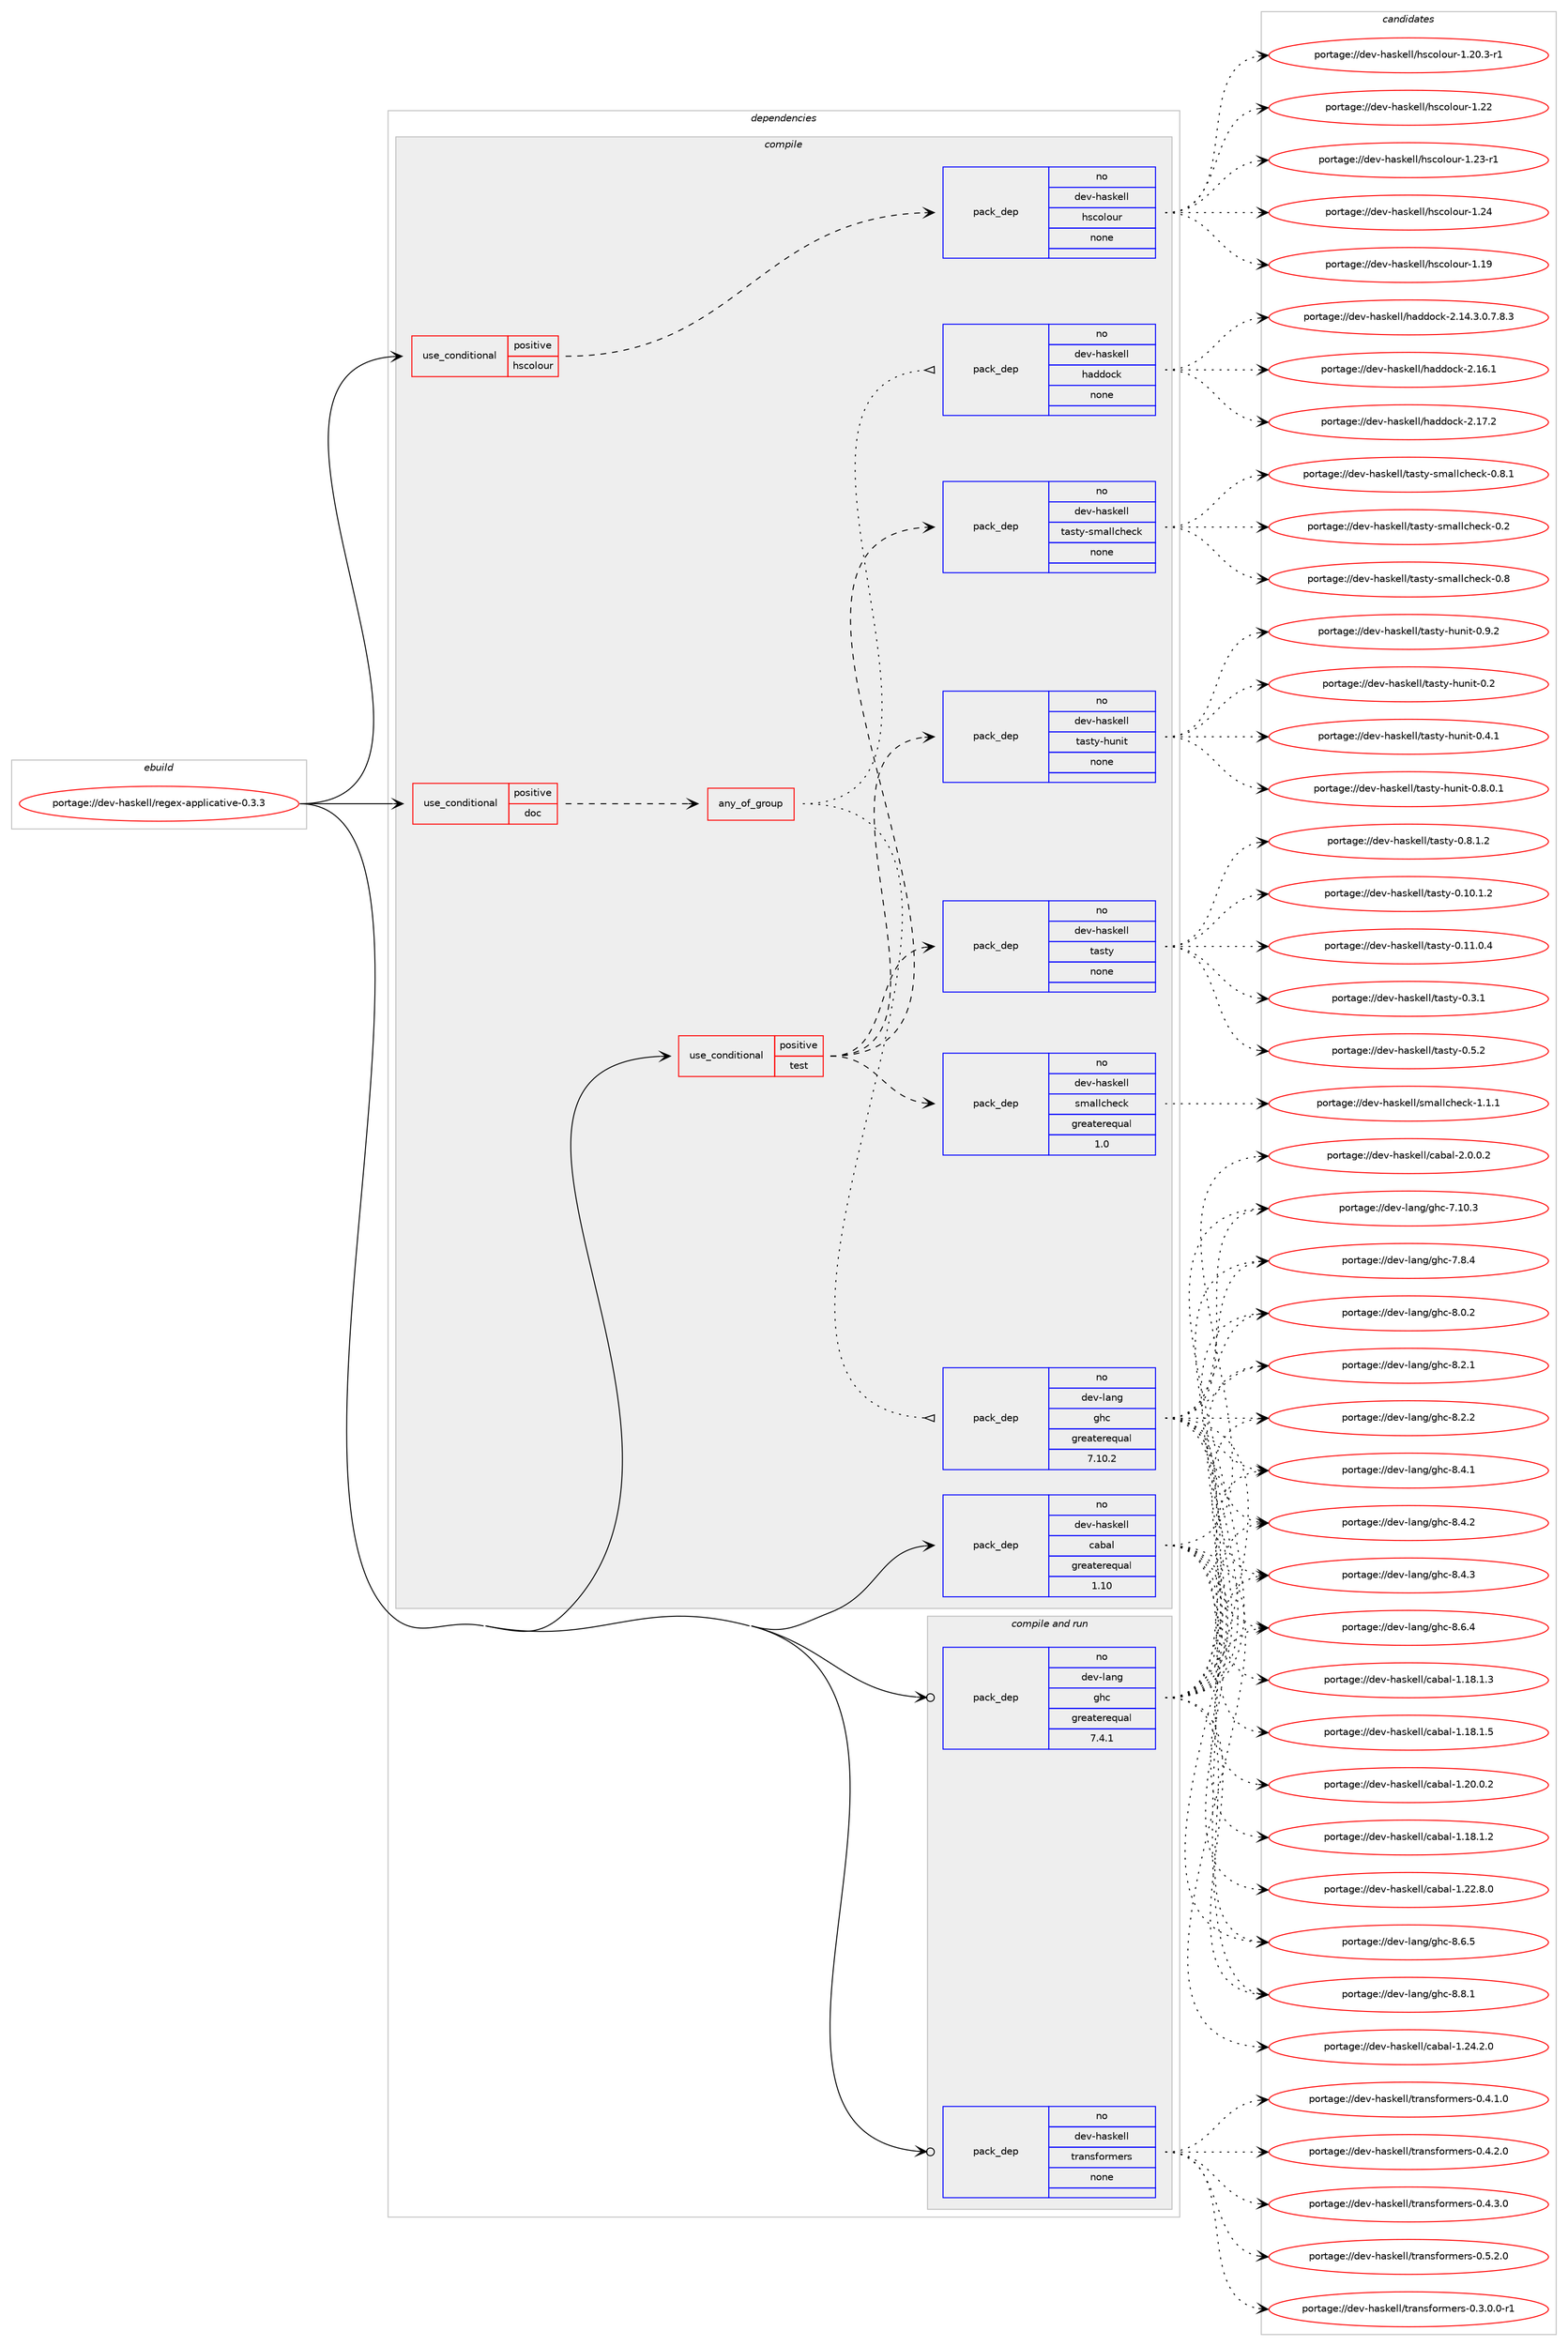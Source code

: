 digraph prolog {

# *************
# Graph options
# *************

newrank=true;
concentrate=true;
compound=true;
graph [rankdir=LR,fontname=Helvetica,fontsize=10,ranksep=1.5];#, ranksep=2.5, nodesep=0.2];
edge  [arrowhead=vee];
node  [fontname=Helvetica,fontsize=10];

# **********
# The ebuild
# **********

subgraph cluster_leftcol {
color=gray;
rank=same;
label=<<i>ebuild</i>>;
id [label="portage://dev-haskell/regex-applicative-0.3.3", color=red, width=4, href="../dev-haskell/regex-applicative-0.3.3.svg"];
}

# ****************
# The dependencies
# ****************

subgraph cluster_midcol {
color=gray;
label=<<i>dependencies</i>>;
subgraph cluster_compile {
fillcolor="#eeeeee";
style=filled;
label=<<i>compile</i>>;
subgraph cond16773 {
dependency77879 [label=<<TABLE BORDER="0" CELLBORDER="1" CELLSPACING="0" CELLPADDING="4"><TR><TD ROWSPAN="3" CELLPADDING="10">use_conditional</TD></TR><TR><TD>positive</TD></TR><TR><TD>doc</TD></TR></TABLE>>, shape=none, color=red];
subgraph any2238 {
dependency77880 [label=<<TABLE BORDER="0" CELLBORDER="1" CELLSPACING="0" CELLPADDING="4"><TR><TD CELLPADDING="10">any_of_group</TD></TR></TABLE>>, shape=none, color=red];subgraph pack58809 {
dependency77881 [label=<<TABLE BORDER="0" CELLBORDER="1" CELLSPACING="0" CELLPADDING="4" WIDTH="220"><TR><TD ROWSPAN="6" CELLPADDING="30">pack_dep</TD></TR><TR><TD WIDTH="110">no</TD></TR><TR><TD>dev-haskell</TD></TR><TR><TD>haddock</TD></TR><TR><TD>none</TD></TR><TR><TD></TD></TR></TABLE>>, shape=none, color=blue];
}
dependency77880:e -> dependency77881:w [weight=20,style="dotted",arrowhead="oinv"];
subgraph pack58810 {
dependency77882 [label=<<TABLE BORDER="0" CELLBORDER="1" CELLSPACING="0" CELLPADDING="4" WIDTH="220"><TR><TD ROWSPAN="6" CELLPADDING="30">pack_dep</TD></TR><TR><TD WIDTH="110">no</TD></TR><TR><TD>dev-lang</TD></TR><TR><TD>ghc</TD></TR><TR><TD>greaterequal</TD></TR><TR><TD>7.10.2</TD></TR></TABLE>>, shape=none, color=blue];
}
dependency77880:e -> dependency77882:w [weight=20,style="dotted",arrowhead="oinv"];
}
dependency77879:e -> dependency77880:w [weight=20,style="dashed",arrowhead="vee"];
}
id:e -> dependency77879:w [weight=20,style="solid",arrowhead="vee"];
subgraph cond16774 {
dependency77883 [label=<<TABLE BORDER="0" CELLBORDER="1" CELLSPACING="0" CELLPADDING="4"><TR><TD ROWSPAN="3" CELLPADDING="10">use_conditional</TD></TR><TR><TD>positive</TD></TR><TR><TD>hscolour</TD></TR></TABLE>>, shape=none, color=red];
subgraph pack58811 {
dependency77884 [label=<<TABLE BORDER="0" CELLBORDER="1" CELLSPACING="0" CELLPADDING="4" WIDTH="220"><TR><TD ROWSPAN="6" CELLPADDING="30">pack_dep</TD></TR><TR><TD WIDTH="110">no</TD></TR><TR><TD>dev-haskell</TD></TR><TR><TD>hscolour</TD></TR><TR><TD>none</TD></TR><TR><TD></TD></TR></TABLE>>, shape=none, color=blue];
}
dependency77883:e -> dependency77884:w [weight=20,style="dashed",arrowhead="vee"];
}
id:e -> dependency77883:w [weight=20,style="solid",arrowhead="vee"];
subgraph cond16775 {
dependency77885 [label=<<TABLE BORDER="0" CELLBORDER="1" CELLSPACING="0" CELLPADDING="4"><TR><TD ROWSPAN="3" CELLPADDING="10">use_conditional</TD></TR><TR><TD>positive</TD></TR><TR><TD>test</TD></TR></TABLE>>, shape=none, color=red];
subgraph pack58812 {
dependency77886 [label=<<TABLE BORDER="0" CELLBORDER="1" CELLSPACING="0" CELLPADDING="4" WIDTH="220"><TR><TD ROWSPAN="6" CELLPADDING="30">pack_dep</TD></TR><TR><TD WIDTH="110">no</TD></TR><TR><TD>dev-haskell</TD></TR><TR><TD>smallcheck</TD></TR><TR><TD>greaterequal</TD></TR><TR><TD>1.0</TD></TR></TABLE>>, shape=none, color=blue];
}
dependency77885:e -> dependency77886:w [weight=20,style="dashed",arrowhead="vee"];
subgraph pack58813 {
dependency77887 [label=<<TABLE BORDER="0" CELLBORDER="1" CELLSPACING="0" CELLPADDING="4" WIDTH="220"><TR><TD ROWSPAN="6" CELLPADDING="30">pack_dep</TD></TR><TR><TD WIDTH="110">no</TD></TR><TR><TD>dev-haskell</TD></TR><TR><TD>tasty</TD></TR><TR><TD>none</TD></TR><TR><TD></TD></TR></TABLE>>, shape=none, color=blue];
}
dependency77885:e -> dependency77887:w [weight=20,style="dashed",arrowhead="vee"];
subgraph pack58814 {
dependency77888 [label=<<TABLE BORDER="0" CELLBORDER="1" CELLSPACING="0" CELLPADDING="4" WIDTH="220"><TR><TD ROWSPAN="6" CELLPADDING="30">pack_dep</TD></TR><TR><TD WIDTH="110">no</TD></TR><TR><TD>dev-haskell</TD></TR><TR><TD>tasty-hunit</TD></TR><TR><TD>none</TD></TR><TR><TD></TD></TR></TABLE>>, shape=none, color=blue];
}
dependency77885:e -> dependency77888:w [weight=20,style="dashed",arrowhead="vee"];
subgraph pack58815 {
dependency77889 [label=<<TABLE BORDER="0" CELLBORDER="1" CELLSPACING="0" CELLPADDING="4" WIDTH="220"><TR><TD ROWSPAN="6" CELLPADDING="30">pack_dep</TD></TR><TR><TD WIDTH="110">no</TD></TR><TR><TD>dev-haskell</TD></TR><TR><TD>tasty-smallcheck</TD></TR><TR><TD>none</TD></TR><TR><TD></TD></TR></TABLE>>, shape=none, color=blue];
}
dependency77885:e -> dependency77889:w [weight=20,style="dashed",arrowhead="vee"];
}
id:e -> dependency77885:w [weight=20,style="solid",arrowhead="vee"];
subgraph pack58816 {
dependency77890 [label=<<TABLE BORDER="0" CELLBORDER="1" CELLSPACING="0" CELLPADDING="4" WIDTH="220"><TR><TD ROWSPAN="6" CELLPADDING="30">pack_dep</TD></TR><TR><TD WIDTH="110">no</TD></TR><TR><TD>dev-haskell</TD></TR><TR><TD>cabal</TD></TR><TR><TD>greaterequal</TD></TR><TR><TD>1.10</TD></TR></TABLE>>, shape=none, color=blue];
}
id:e -> dependency77890:w [weight=20,style="solid",arrowhead="vee"];
}
subgraph cluster_compileandrun {
fillcolor="#eeeeee";
style=filled;
label=<<i>compile and run</i>>;
subgraph pack58817 {
dependency77891 [label=<<TABLE BORDER="0" CELLBORDER="1" CELLSPACING="0" CELLPADDING="4" WIDTH="220"><TR><TD ROWSPAN="6" CELLPADDING="30">pack_dep</TD></TR><TR><TD WIDTH="110">no</TD></TR><TR><TD>dev-haskell</TD></TR><TR><TD>transformers</TD></TR><TR><TD>none</TD></TR><TR><TD></TD></TR></TABLE>>, shape=none, color=blue];
}
id:e -> dependency77891:w [weight=20,style="solid",arrowhead="odotvee"];
subgraph pack58818 {
dependency77892 [label=<<TABLE BORDER="0" CELLBORDER="1" CELLSPACING="0" CELLPADDING="4" WIDTH="220"><TR><TD ROWSPAN="6" CELLPADDING="30">pack_dep</TD></TR><TR><TD WIDTH="110">no</TD></TR><TR><TD>dev-lang</TD></TR><TR><TD>ghc</TD></TR><TR><TD>greaterequal</TD></TR><TR><TD>7.4.1</TD></TR></TABLE>>, shape=none, color=blue];
}
id:e -> dependency77892:w [weight=20,style="solid",arrowhead="odotvee"];
}
subgraph cluster_run {
fillcolor="#eeeeee";
style=filled;
label=<<i>run</i>>;
}
}

# **************
# The candidates
# **************

subgraph cluster_choices {
rank=same;
color=gray;
label=<<i>candidates</i>>;

subgraph choice58809 {
color=black;
nodesep=1;
choiceportage1001011184510497115107101108108471049710010011199107455046495246514648465546564651 [label="portage://dev-haskell/haddock-2.14.3.0.7.8.3", color=red, width=4,href="../dev-haskell/haddock-2.14.3.0.7.8.3.svg"];
choiceportage100101118451049711510710110810847104971001001119910745504649544649 [label="portage://dev-haskell/haddock-2.16.1", color=red, width=4,href="../dev-haskell/haddock-2.16.1.svg"];
choiceportage100101118451049711510710110810847104971001001119910745504649554650 [label="portage://dev-haskell/haddock-2.17.2", color=red, width=4,href="../dev-haskell/haddock-2.17.2.svg"];
dependency77881:e -> choiceportage1001011184510497115107101108108471049710010011199107455046495246514648465546564651:w [style=dotted,weight="100"];
dependency77881:e -> choiceportage100101118451049711510710110810847104971001001119910745504649544649:w [style=dotted,weight="100"];
dependency77881:e -> choiceportage100101118451049711510710110810847104971001001119910745504649554650:w [style=dotted,weight="100"];
}
subgraph choice58810 {
color=black;
nodesep=1;
choiceportage1001011184510897110103471031049945554649484651 [label="portage://dev-lang/ghc-7.10.3", color=red, width=4,href="../dev-lang/ghc-7.10.3.svg"];
choiceportage10010111845108971101034710310499455546564652 [label="portage://dev-lang/ghc-7.8.4", color=red, width=4,href="../dev-lang/ghc-7.8.4.svg"];
choiceportage10010111845108971101034710310499455646484650 [label="portage://dev-lang/ghc-8.0.2", color=red, width=4,href="../dev-lang/ghc-8.0.2.svg"];
choiceportage10010111845108971101034710310499455646504649 [label="portage://dev-lang/ghc-8.2.1", color=red, width=4,href="../dev-lang/ghc-8.2.1.svg"];
choiceportage10010111845108971101034710310499455646504650 [label="portage://dev-lang/ghc-8.2.2", color=red, width=4,href="../dev-lang/ghc-8.2.2.svg"];
choiceportage10010111845108971101034710310499455646524649 [label="portage://dev-lang/ghc-8.4.1", color=red, width=4,href="../dev-lang/ghc-8.4.1.svg"];
choiceportage10010111845108971101034710310499455646524650 [label="portage://dev-lang/ghc-8.4.2", color=red, width=4,href="../dev-lang/ghc-8.4.2.svg"];
choiceportage10010111845108971101034710310499455646524651 [label="portage://dev-lang/ghc-8.4.3", color=red, width=4,href="../dev-lang/ghc-8.4.3.svg"];
choiceportage10010111845108971101034710310499455646544652 [label="portage://dev-lang/ghc-8.6.4", color=red, width=4,href="../dev-lang/ghc-8.6.4.svg"];
choiceportage10010111845108971101034710310499455646544653 [label="portage://dev-lang/ghc-8.6.5", color=red, width=4,href="../dev-lang/ghc-8.6.5.svg"];
choiceportage10010111845108971101034710310499455646564649 [label="portage://dev-lang/ghc-8.8.1", color=red, width=4,href="../dev-lang/ghc-8.8.1.svg"];
dependency77882:e -> choiceportage1001011184510897110103471031049945554649484651:w [style=dotted,weight="100"];
dependency77882:e -> choiceportage10010111845108971101034710310499455546564652:w [style=dotted,weight="100"];
dependency77882:e -> choiceportage10010111845108971101034710310499455646484650:w [style=dotted,weight="100"];
dependency77882:e -> choiceportage10010111845108971101034710310499455646504649:w [style=dotted,weight="100"];
dependency77882:e -> choiceportage10010111845108971101034710310499455646504650:w [style=dotted,weight="100"];
dependency77882:e -> choiceportage10010111845108971101034710310499455646524649:w [style=dotted,weight="100"];
dependency77882:e -> choiceportage10010111845108971101034710310499455646524650:w [style=dotted,weight="100"];
dependency77882:e -> choiceportage10010111845108971101034710310499455646524651:w [style=dotted,weight="100"];
dependency77882:e -> choiceportage10010111845108971101034710310499455646544652:w [style=dotted,weight="100"];
dependency77882:e -> choiceportage10010111845108971101034710310499455646544653:w [style=dotted,weight="100"];
dependency77882:e -> choiceportage10010111845108971101034710310499455646564649:w [style=dotted,weight="100"];
}
subgraph choice58811 {
color=black;
nodesep=1;
choiceportage100101118451049711510710110810847104115991111081111171144549464957 [label="portage://dev-haskell/hscolour-1.19", color=red, width=4,href="../dev-haskell/hscolour-1.19.svg"];
choiceportage10010111845104971151071011081084710411599111108111117114454946504846514511449 [label="portage://dev-haskell/hscolour-1.20.3-r1", color=red, width=4,href="../dev-haskell/hscolour-1.20.3-r1.svg"];
choiceportage100101118451049711510710110810847104115991111081111171144549465050 [label="portage://dev-haskell/hscolour-1.22", color=red, width=4,href="../dev-haskell/hscolour-1.22.svg"];
choiceportage1001011184510497115107101108108471041159911110811111711445494650514511449 [label="portage://dev-haskell/hscolour-1.23-r1", color=red, width=4,href="../dev-haskell/hscolour-1.23-r1.svg"];
choiceportage100101118451049711510710110810847104115991111081111171144549465052 [label="portage://dev-haskell/hscolour-1.24", color=red, width=4,href="../dev-haskell/hscolour-1.24.svg"];
dependency77884:e -> choiceportage100101118451049711510710110810847104115991111081111171144549464957:w [style=dotted,weight="100"];
dependency77884:e -> choiceportage10010111845104971151071011081084710411599111108111117114454946504846514511449:w [style=dotted,weight="100"];
dependency77884:e -> choiceportage100101118451049711510710110810847104115991111081111171144549465050:w [style=dotted,weight="100"];
dependency77884:e -> choiceportage1001011184510497115107101108108471041159911110811111711445494650514511449:w [style=dotted,weight="100"];
dependency77884:e -> choiceportage100101118451049711510710110810847104115991111081111171144549465052:w [style=dotted,weight="100"];
}
subgraph choice58812 {
color=black;
nodesep=1;
choiceportage100101118451049711510710110810847115109971081089910410199107454946494649 [label="portage://dev-haskell/smallcheck-1.1.1", color=red, width=4,href="../dev-haskell/smallcheck-1.1.1.svg"];
dependency77886:e -> choiceportage100101118451049711510710110810847115109971081089910410199107454946494649:w [style=dotted,weight="100"];
}
subgraph choice58813 {
color=black;
nodesep=1;
choiceportage10010111845104971151071011081084711697115116121454846494846494650 [label="portage://dev-haskell/tasty-0.10.1.2", color=red, width=4,href="../dev-haskell/tasty-0.10.1.2.svg"];
choiceportage10010111845104971151071011081084711697115116121454846494946484652 [label="portage://dev-haskell/tasty-0.11.0.4", color=red, width=4,href="../dev-haskell/tasty-0.11.0.4.svg"];
choiceportage10010111845104971151071011081084711697115116121454846514649 [label="portage://dev-haskell/tasty-0.3.1", color=red, width=4,href="../dev-haskell/tasty-0.3.1.svg"];
choiceportage10010111845104971151071011081084711697115116121454846534650 [label="portage://dev-haskell/tasty-0.5.2", color=red, width=4,href="../dev-haskell/tasty-0.5.2.svg"];
choiceportage100101118451049711510710110810847116971151161214548465646494650 [label="portage://dev-haskell/tasty-0.8.1.2", color=red, width=4,href="../dev-haskell/tasty-0.8.1.2.svg"];
dependency77887:e -> choiceportage10010111845104971151071011081084711697115116121454846494846494650:w [style=dotted,weight="100"];
dependency77887:e -> choiceportage10010111845104971151071011081084711697115116121454846494946484652:w [style=dotted,weight="100"];
dependency77887:e -> choiceportage10010111845104971151071011081084711697115116121454846514649:w [style=dotted,weight="100"];
dependency77887:e -> choiceportage10010111845104971151071011081084711697115116121454846534650:w [style=dotted,weight="100"];
dependency77887:e -> choiceportage100101118451049711510710110810847116971151161214548465646494650:w [style=dotted,weight="100"];
}
subgraph choice58814 {
color=black;
nodesep=1;
choiceportage100101118451049711510710110810847116971151161214510411711010511645484650 [label="portage://dev-haskell/tasty-hunit-0.2", color=red, width=4,href="../dev-haskell/tasty-hunit-0.2.svg"];
choiceportage1001011184510497115107101108108471169711511612145104117110105116454846524649 [label="portage://dev-haskell/tasty-hunit-0.4.1", color=red, width=4,href="../dev-haskell/tasty-hunit-0.4.1.svg"];
choiceportage10010111845104971151071011081084711697115116121451041171101051164548465646484649 [label="portage://dev-haskell/tasty-hunit-0.8.0.1", color=red, width=4,href="../dev-haskell/tasty-hunit-0.8.0.1.svg"];
choiceportage1001011184510497115107101108108471169711511612145104117110105116454846574650 [label="portage://dev-haskell/tasty-hunit-0.9.2", color=red, width=4,href="../dev-haskell/tasty-hunit-0.9.2.svg"];
dependency77888:e -> choiceportage100101118451049711510710110810847116971151161214510411711010511645484650:w [style=dotted,weight="100"];
dependency77888:e -> choiceportage1001011184510497115107101108108471169711511612145104117110105116454846524649:w [style=dotted,weight="100"];
dependency77888:e -> choiceportage10010111845104971151071011081084711697115116121451041171101051164548465646484649:w [style=dotted,weight="100"];
dependency77888:e -> choiceportage1001011184510497115107101108108471169711511612145104117110105116454846574650:w [style=dotted,weight="100"];
}
subgraph choice58815 {
color=black;
nodesep=1;
choiceportage100101118451049711510710110810847116971151161214511510997108108991041019910745484650 [label="portage://dev-haskell/tasty-smallcheck-0.2", color=red, width=4,href="../dev-haskell/tasty-smallcheck-0.2.svg"];
choiceportage100101118451049711510710110810847116971151161214511510997108108991041019910745484656 [label="portage://dev-haskell/tasty-smallcheck-0.8", color=red, width=4,href="../dev-haskell/tasty-smallcheck-0.8.svg"];
choiceportage1001011184510497115107101108108471169711511612145115109971081089910410199107454846564649 [label="portage://dev-haskell/tasty-smallcheck-0.8.1", color=red, width=4,href="../dev-haskell/tasty-smallcheck-0.8.1.svg"];
dependency77889:e -> choiceportage100101118451049711510710110810847116971151161214511510997108108991041019910745484650:w [style=dotted,weight="100"];
dependency77889:e -> choiceportage100101118451049711510710110810847116971151161214511510997108108991041019910745484656:w [style=dotted,weight="100"];
dependency77889:e -> choiceportage1001011184510497115107101108108471169711511612145115109971081089910410199107454846564649:w [style=dotted,weight="100"];
}
subgraph choice58816 {
color=black;
nodesep=1;
choiceportage10010111845104971151071011081084799979897108454946495646494650 [label="portage://dev-haskell/cabal-1.18.1.2", color=red, width=4,href="../dev-haskell/cabal-1.18.1.2.svg"];
choiceportage10010111845104971151071011081084799979897108454946495646494651 [label="portage://dev-haskell/cabal-1.18.1.3", color=red, width=4,href="../dev-haskell/cabal-1.18.1.3.svg"];
choiceportage10010111845104971151071011081084799979897108454946495646494653 [label="portage://dev-haskell/cabal-1.18.1.5", color=red, width=4,href="../dev-haskell/cabal-1.18.1.5.svg"];
choiceportage10010111845104971151071011081084799979897108454946504846484650 [label="portage://dev-haskell/cabal-1.20.0.2", color=red, width=4,href="../dev-haskell/cabal-1.20.0.2.svg"];
choiceportage10010111845104971151071011081084799979897108454946505046564648 [label="portage://dev-haskell/cabal-1.22.8.0", color=red, width=4,href="../dev-haskell/cabal-1.22.8.0.svg"];
choiceportage10010111845104971151071011081084799979897108454946505246504648 [label="portage://dev-haskell/cabal-1.24.2.0", color=red, width=4,href="../dev-haskell/cabal-1.24.2.0.svg"];
choiceportage100101118451049711510710110810847999798971084550464846484650 [label="portage://dev-haskell/cabal-2.0.0.2", color=red, width=4,href="../dev-haskell/cabal-2.0.0.2.svg"];
dependency77890:e -> choiceportage10010111845104971151071011081084799979897108454946495646494650:w [style=dotted,weight="100"];
dependency77890:e -> choiceportage10010111845104971151071011081084799979897108454946495646494651:w [style=dotted,weight="100"];
dependency77890:e -> choiceportage10010111845104971151071011081084799979897108454946495646494653:w [style=dotted,weight="100"];
dependency77890:e -> choiceportage10010111845104971151071011081084799979897108454946504846484650:w [style=dotted,weight="100"];
dependency77890:e -> choiceportage10010111845104971151071011081084799979897108454946505046564648:w [style=dotted,weight="100"];
dependency77890:e -> choiceportage10010111845104971151071011081084799979897108454946505246504648:w [style=dotted,weight="100"];
dependency77890:e -> choiceportage100101118451049711510710110810847999798971084550464846484650:w [style=dotted,weight="100"];
}
subgraph choice58817 {
color=black;
nodesep=1;
choiceportage1001011184510497115107101108108471161149711011510211111410910111411545484651464846484511449 [label="portage://dev-haskell/transformers-0.3.0.0-r1", color=red, width=4,href="../dev-haskell/transformers-0.3.0.0-r1.svg"];
choiceportage100101118451049711510710110810847116114971101151021111141091011141154548465246494648 [label="portage://dev-haskell/transformers-0.4.1.0", color=red, width=4,href="../dev-haskell/transformers-0.4.1.0.svg"];
choiceportage100101118451049711510710110810847116114971101151021111141091011141154548465246504648 [label="portage://dev-haskell/transformers-0.4.2.0", color=red, width=4,href="../dev-haskell/transformers-0.4.2.0.svg"];
choiceportage100101118451049711510710110810847116114971101151021111141091011141154548465246514648 [label="portage://dev-haskell/transformers-0.4.3.0", color=red, width=4,href="../dev-haskell/transformers-0.4.3.0.svg"];
choiceportage100101118451049711510710110810847116114971101151021111141091011141154548465346504648 [label="portage://dev-haskell/transformers-0.5.2.0", color=red, width=4,href="../dev-haskell/transformers-0.5.2.0.svg"];
dependency77891:e -> choiceportage1001011184510497115107101108108471161149711011510211111410910111411545484651464846484511449:w [style=dotted,weight="100"];
dependency77891:e -> choiceportage100101118451049711510710110810847116114971101151021111141091011141154548465246494648:w [style=dotted,weight="100"];
dependency77891:e -> choiceportage100101118451049711510710110810847116114971101151021111141091011141154548465246504648:w [style=dotted,weight="100"];
dependency77891:e -> choiceportage100101118451049711510710110810847116114971101151021111141091011141154548465246514648:w [style=dotted,weight="100"];
dependency77891:e -> choiceportage100101118451049711510710110810847116114971101151021111141091011141154548465346504648:w [style=dotted,weight="100"];
}
subgraph choice58818 {
color=black;
nodesep=1;
choiceportage1001011184510897110103471031049945554649484651 [label="portage://dev-lang/ghc-7.10.3", color=red, width=4,href="../dev-lang/ghc-7.10.3.svg"];
choiceportage10010111845108971101034710310499455546564652 [label="portage://dev-lang/ghc-7.8.4", color=red, width=4,href="../dev-lang/ghc-7.8.4.svg"];
choiceportage10010111845108971101034710310499455646484650 [label="portage://dev-lang/ghc-8.0.2", color=red, width=4,href="../dev-lang/ghc-8.0.2.svg"];
choiceportage10010111845108971101034710310499455646504649 [label="portage://dev-lang/ghc-8.2.1", color=red, width=4,href="../dev-lang/ghc-8.2.1.svg"];
choiceportage10010111845108971101034710310499455646504650 [label="portage://dev-lang/ghc-8.2.2", color=red, width=4,href="../dev-lang/ghc-8.2.2.svg"];
choiceportage10010111845108971101034710310499455646524649 [label="portage://dev-lang/ghc-8.4.1", color=red, width=4,href="../dev-lang/ghc-8.4.1.svg"];
choiceportage10010111845108971101034710310499455646524650 [label="portage://dev-lang/ghc-8.4.2", color=red, width=4,href="../dev-lang/ghc-8.4.2.svg"];
choiceportage10010111845108971101034710310499455646524651 [label="portage://dev-lang/ghc-8.4.3", color=red, width=4,href="../dev-lang/ghc-8.4.3.svg"];
choiceportage10010111845108971101034710310499455646544652 [label="portage://dev-lang/ghc-8.6.4", color=red, width=4,href="../dev-lang/ghc-8.6.4.svg"];
choiceportage10010111845108971101034710310499455646544653 [label="portage://dev-lang/ghc-8.6.5", color=red, width=4,href="../dev-lang/ghc-8.6.5.svg"];
choiceportage10010111845108971101034710310499455646564649 [label="portage://dev-lang/ghc-8.8.1", color=red, width=4,href="../dev-lang/ghc-8.8.1.svg"];
dependency77892:e -> choiceportage1001011184510897110103471031049945554649484651:w [style=dotted,weight="100"];
dependency77892:e -> choiceportage10010111845108971101034710310499455546564652:w [style=dotted,weight="100"];
dependency77892:e -> choiceportage10010111845108971101034710310499455646484650:w [style=dotted,weight="100"];
dependency77892:e -> choiceportage10010111845108971101034710310499455646504649:w [style=dotted,weight="100"];
dependency77892:e -> choiceportage10010111845108971101034710310499455646504650:w [style=dotted,weight="100"];
dependency77892:e -> choiceportage10010111845108971101034710310499455646524649:w [style=dotted,weight="100"];
dependency77892:e -> choiceportage10010111845108971101034710310499455646524650:w [style=dotted,weight="100"];
dependency77892:e -> choiceportage10010111845108971101034710310499455646524651:w [style=dotted,weight="100"];
dependency77892:e -> choiceportage10010111845108971101034710310499455646544652:w [style=dotted,weight="100"];
dependency77892:e -> choiceportage10010111845108971101034710310499455646544653:w [style=dotted,weight="100"];
dependency77892:e -> choiceportage10010111845108971101034710310499455646564649:w [style=dotted,weight="100"];
}
}

}
